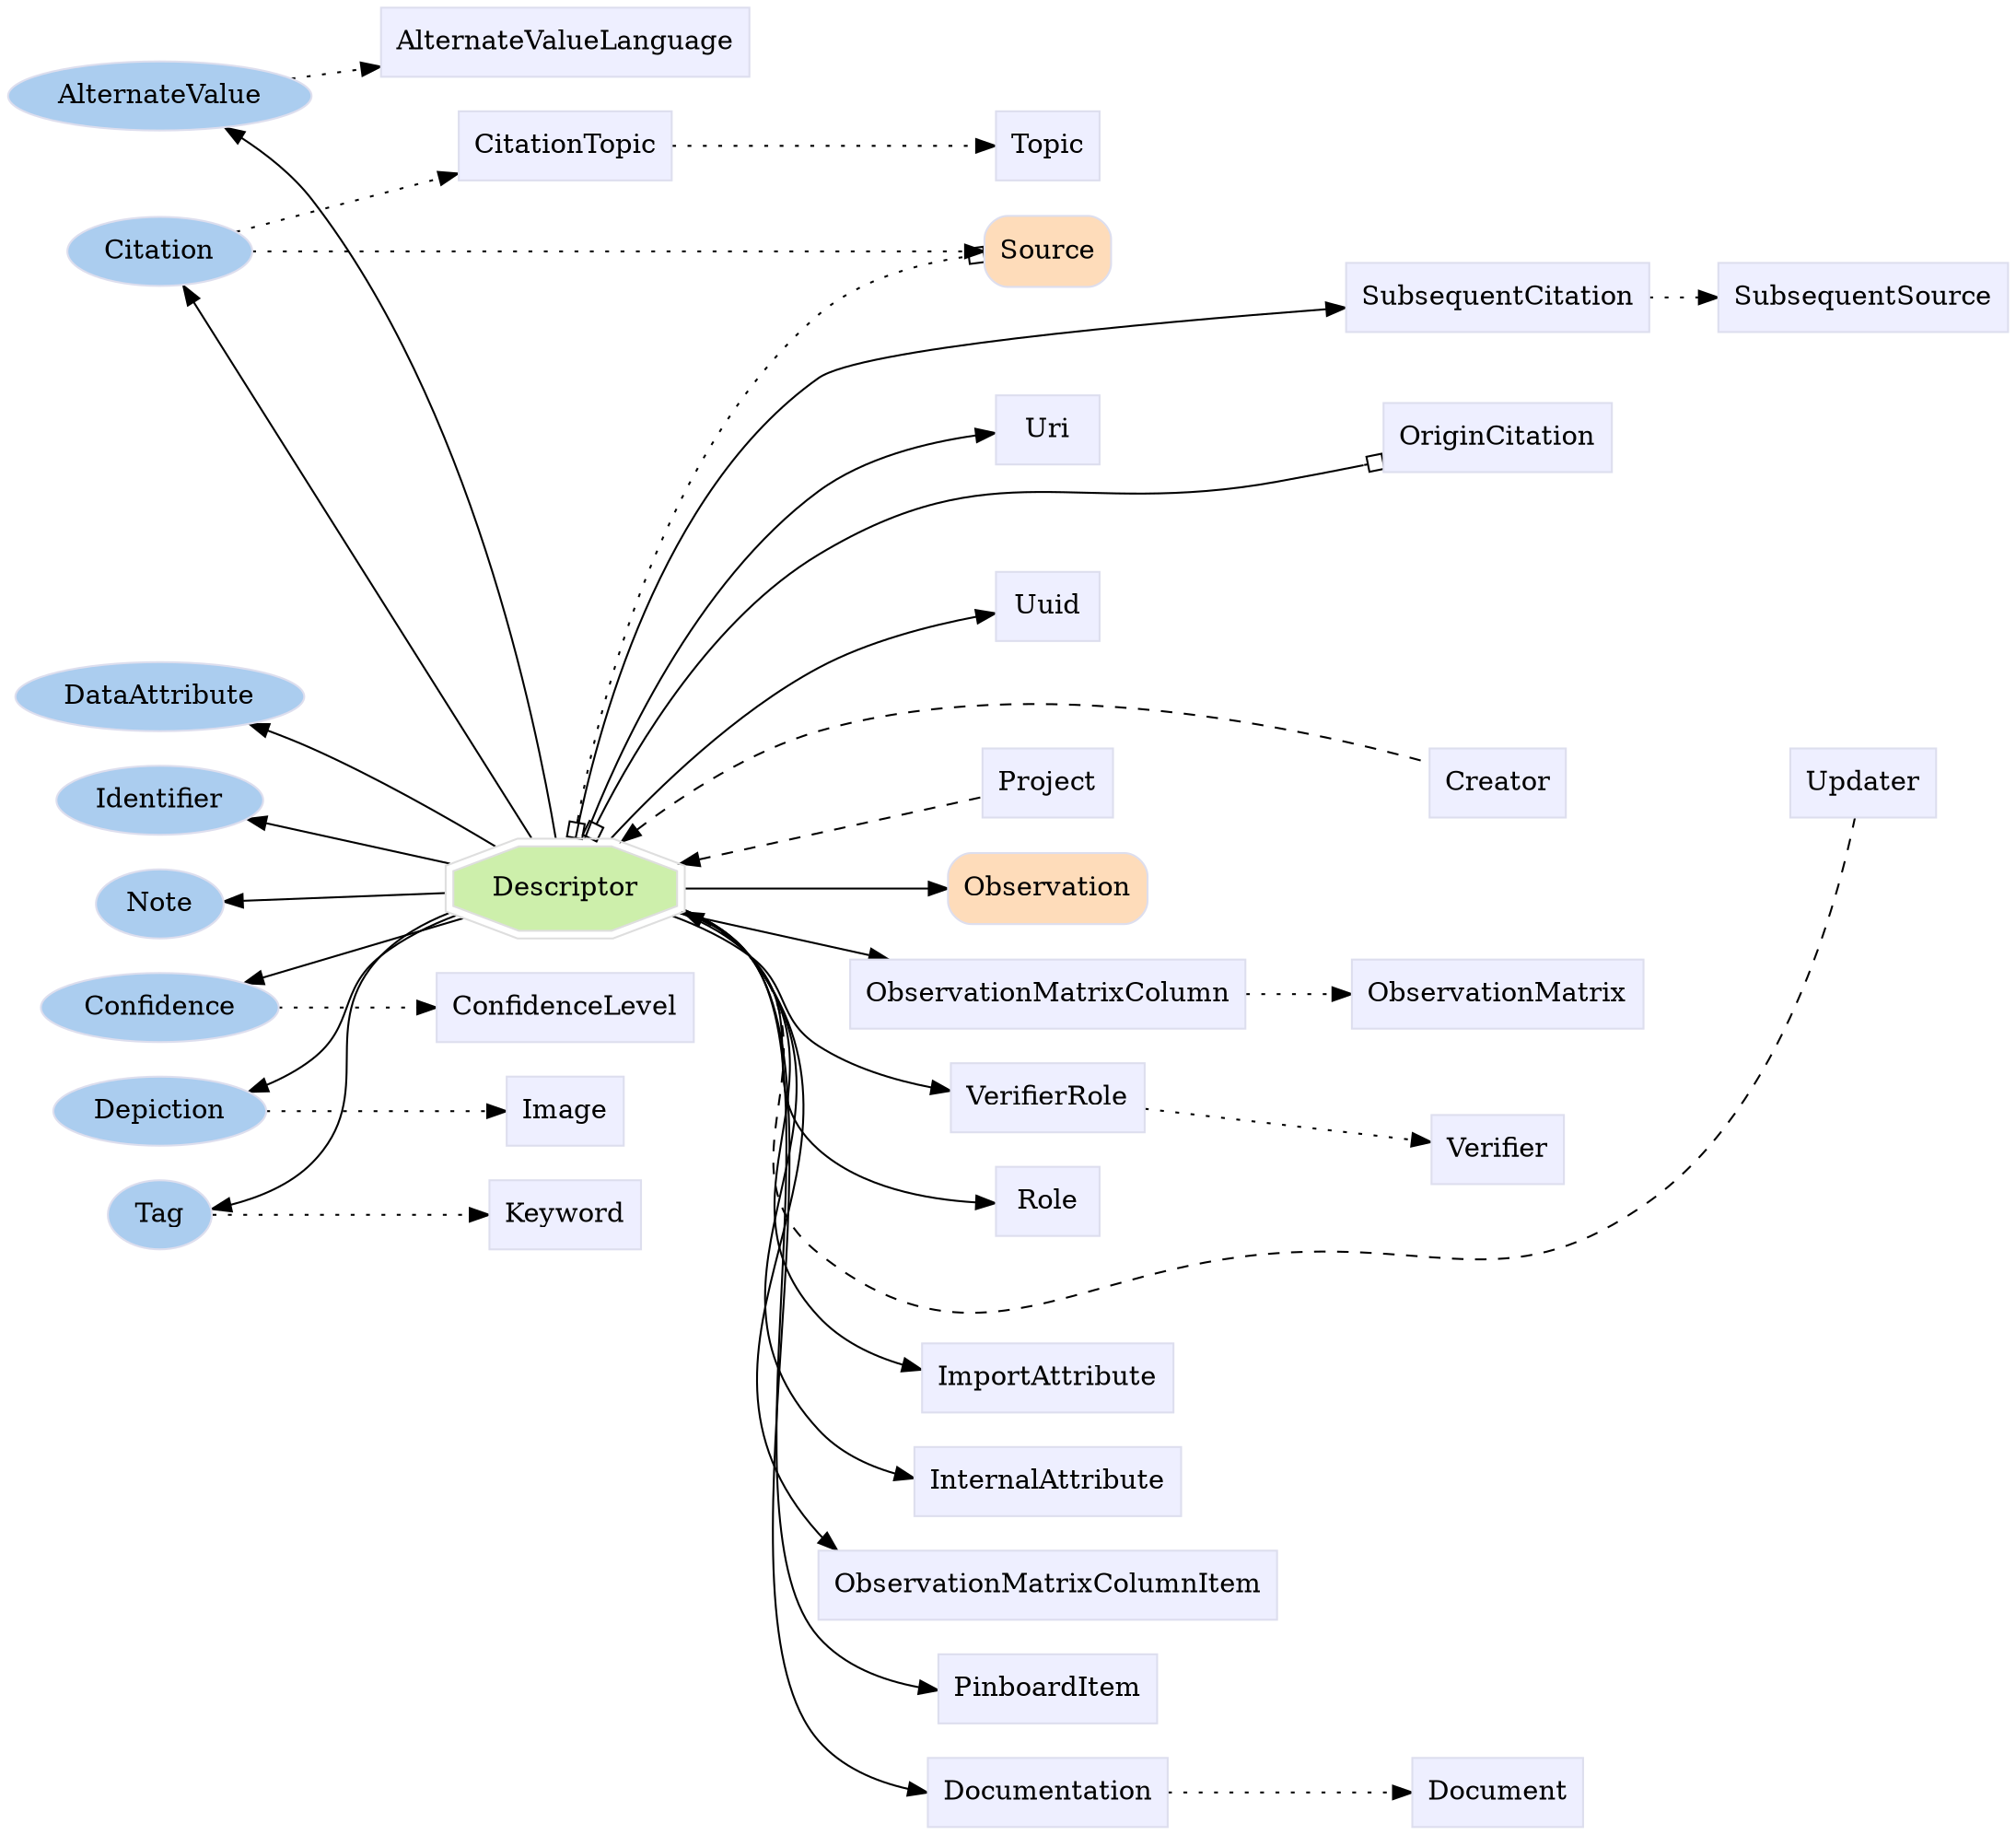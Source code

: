 digraph Descriptor {
	graph [bb="0,0,853.39,948",
		label="",
		outputorder=edgesfirst,
		rankdir=LR
	];
	node [label="\N"];
	subgraph annotator_cluster {
		graph [rank=min];
		AlternateValue	[color="#dddeee",
			fillcolor="#abcdef",
			group=annotator,
			height=0.5,
			href="/develop/Data/models.html#alternate-value",
			label=AlternateValue,
			pos="66.194,903",
			shape=oval,
			style=filled,
			target=_top,
			width=1.8387];
		Citation	[color="#dddeee",
			fillcolor="#abcdef",
			group=annotator,
			height=0.5,
			href="/develop/Data/models.html#citation",
			label=Citation,
			pos="66.194,821",
			shape=oval,
			style=filled,
			target=_top,
			width=1.1279];
		Confidence	[color="#dddeee",
			fillcolor="#abcdef",
			group=annotator,
			height=0.5,
			href="/develop/Data/models.html#confidence",
			label=Confidence,
			pos="66.194,431",
			shape=oval,
			style=filled,
			target=_top,
			width=1.4833];
		DataAttribute	[color="#dddeee",
			fillcolor="#abcdef",
			group=annotator,
			height=0.5,
			href="/develop/Data/models.html#data-attribute",
			label=DataAttribute,
			pos="66.194,593",
			shape=oval,
			style=filled,
			target=_top,
			width=1.7108];
		Depiction	[color="#dddeee",
			fillcolor="#abcdef",
			group=annotator,
			height=0.5,
			href="/develop/Data/models.html#depiction",
			label=Depiction,
			pos="66.194,377",
			shape=oval,
			style=filled,
			target=_top,
			width=1.3127];
		Identifier	[color="#dddeee",
			fillcolor="#abcdef",
			group=annotator,
			height=0.5,
			href="/develop/Data/models.html#identifier",
			label=Identifier,
			pos="66.194,539",
			shape=oval,
			style=filled,
			target=_top,
			width=1.2558];
		Tag	[color="#dddeee",
			fillcolor="#abcdef",
			group=annotator,
			height=0.5,
			href="/develop/Data/models.html#tag",
			label=Tag,
			pos="66.194,323",
			shape=oval,
			style=filled,
			target=_top,
			width=0.75];
		Note	[color="#dddeee",
			fillcolor="#abcdef",
			group=annotator,
			height=0.5,
			href="/develop/Data/models.html#note",
			label=Note,
			pos="66.194,485",
			shape=oval,
			style=filled,
			target=_top,
			width=0.80088];
	}
	subgraph core {
		Descriptor	[color="#dedede",
			fillcolor="#cdefab",
			group=target,
			height=0.61111,
			href="/develop/Data/models.html#descriptor",
			label=Descriptor,
			pos="243.51,489",
			shape=doubleoctagon,
			style=filled,
			target=_top,
			width=1.6089];
		Observation	[color="#dddeee",
			fillcolor="#fedcba",
			group=core,
			height=0.51389,
			href="/develop/Data/models.html#observation",
			label=Observation,
			pos="449.26,489",
			shape=Mrecord,
			style=filled,
			target=_top,
			width=1.1389];
		Source	[color="#dddeee",
			fillcolor="#fedcba",
			group=core,
			height=0.51389,
			href="/develop/Data/models.html#source",
			label=Source,
			pos="449.26,821",
			shape=Mrecord,
			style=filled,
			target=_top,
			width=0.75];
	}
	subgraph supporting {
		AlternateValueLanguage	[color="#dddeee",
			fillcolor="#eeefff",
			group=supporting,
			height=0.5,
			href="/develop/Data/models.html#alternate-value-language",
			label=AlternateValueLanguage,
			pos="243.51,930",
			shape=box,
			style=filled,
			target=_top,
			width=2.0868];
		CitationTopic	[color="#dddeee",
			fillcolor="#eeefff",
			group=supporting,
			height=0.5,
			href="/develop/Data/models.html#citation-topic",
			label=CitationTopic,
			pos="243.51,876",
			shape=box,
			style=filled,
			target=_top,
			width=1.2639];
		ConfidenceLevel	[color="#dddeee",
			fillcolor="#eeefff",
			group=supporting,
			height=0.5,
			href="/develop/Data/models.html#confidence-level",
			label=ConfidenceLevel,
			pos="243.51,431",
			shape=box,
			style=filled,
			target=_top,
			width=1.5139];
		Documentation	[color="#dddeee",
			fillcolor="#eeefff",
			group=supporting,
			height=0.5,
			href="/develop/Data/models.html#documentation",
			label=Documentation,
			pos="449.26,18",
			shape=box,
			style=filled,
			target=_top,
			width=1.3889];
		Document	[color="#dddeee",
			fillcolor="#eeefff",
			group=supporting,
			height=0.5,
			href="/develop/Data/models.html#document",
			label=Document,
			pos="640.76,18",
			shape=box,
			style=filled,
			target=_top,
			width=1.0139];
		Image	[color="#dddeee",
			fillcolor="#eeefff",
			group=supporting,
			height=0.5,
			href="/develop/Data/models.html#image",
			label=Image,
			pos="243.51,377",
			shape=box,
			style=filled,
			target=_top,
			width=0.75];
		ImportAttribute	[color="#dddeee",
			fillcolor="#eeefff",
			group=supporting,
			height=0.5,
			href="/develop/Data/models.html#import-attribute",
			label=ImportAttribute,
			pos="449.26,234",
			shape=box,
			style=filled,
			target=_top,
			width=1.4201];
		InternalAttribute	[color="#dddeee",
			fillcolor="#eeefff",
			group=supporting,
			height=0.5,
			href="/develop/Data/models.html#internal-attribute",
			label=InternalAttribute,
			pos="449.26,180",
			shape=box,
			style=filled,
			target=_top,
			width=1.4826];
		Keyword	[color="#dddeee",
			fillcolor="#eeefff",
			group=supporting,
			height=0.5,
			href="/develop/Data/models.html#keyword",
			label=Keyword,
			pos="243.51,323",
			shape=box,
			style=filled,
			target=_top,
			width=0.92014];
		ObservationMatrixColumn	[color="#dddeee",
			fillcolor="#eeefff",
			group=supporting,
			height=0.5,
			href="/develop/Data/models.html#observation-matrix-column",
			label=ObservationMatrixColumn,
			pos="449.26,434",
			shape=box,
			style=filled,
			target=_top,
			width=2.2743];
		ObservationMatrix	[color="#dddeee",
			fillcolor="#eeefff",
			group=supporting,
			height=0.5,
			href="/develop/Data/models.html#observation-matrix",
			label=ObservationMatrix,
			pos="640.76,434",
			shape=box,
			style=filled,
			target=_top,
			width=1.6597];
		ObservationMatrixColumnItem	[color="#dddeee",
			fillcolor="#eeefff",
			group=supporting,
			height=0.5,
			href="/develop/Data/models.html#observation-matrix-column-item",
			label=ObservationMatrixColumnItem,
			pos="449.26,126",
			shape=box,
			style=filled,
			target=_top,
			width=2.6285];
		PinboardItem	[color="#dddeee",
			fillcolor="#eeefff",
			group=supporting,
			height=0.5,
			href="/develop/Data/models.html#pinboard-item",
			label=PinboardItem,
			pos="449.26,72",
			shape=box,
			style=filled,
			target=_top,
			width=1.2535];
		Role	[color="#dddeee",
			fillcolor="#eeefff",
			group=supporting,
			height=0.5,
			href="/develop/Data/models.html#role",
			label=Role,
			pos="449.26,326",
			shape=box,
			style=filled,
			target=_top,
			width=0.75];
		SubsequentCitation	[color="#dddeee",
			fillcolor="#eeefff",
			group=supporting,
			height=0.5,
			href="/develop/Data/models.html#subsequent-citation",
			label=SubsequentCitation,
			pos="640.76,797",
			shape=box,
			style=filled,
			target=_top,
			width=1.691];
		SubsequentSource	[color="#dddeee",
			fillcolor="#eeefff",
			group=supporting,
			height=0.5,
			href="/develop/Data/models.html#subsequent-source",
			label=SubsequentSource,
			pos="795.51,797",
			shape=box,
			style=filled,
			target=_top,
			width=1.6076];
		Topic	[color="#dddeee",
			fillcolor="#eeefff",
			group=supporting,
			height=0.5,
			href="/develop/Data/models.html#topic",
			label=Topic,
			pos="449.26,876",
			shape=box,
			style=filled,
			target=_top,
			width=0.75];
		Uri	[color="#dddeee",
			fillcolor="#eeefff",
			group=supporting,
			height=0.5,
			href="/develop/Data/models.html#uri",
			label=Uri,
			pos="449.26,728",
			shape=box,
			style=filled,
			target=_top,
			width=0.75];
		Uuid	[color="#dddeee",
			fillcolor="#eeefff",
			group=supporting,
			height=0.5,
			href="/develop/Data/models.html#uuid",
			label=Uuid,
			pos="449.26,636",
			shape=box,
			style=filled,
			target=_top,
			width=0.75];
		VerifierRole	[color="#dddeee",
			fillcolor="#eeefff",
			group=supporting,
			height=0.5,
			href="/develop/Data/models.html#verifier-role",
			label=VerifierRole,
			pos="449.26,380",
			shape=box,
			style=filled,
			target=_top,
			width=1.1493];
		Verifier	[color="#dddeee",
			fillcolor="#eeefff",
			group=supporting,
			height=0.5,
			href="/develop/Data/models.html#verifier",
			label=Verifier,
			pos="640.76,353",
			shape=box,
			style=filled,
			target=_top,
			width=0.79514];
		Creator	[color="#dddeee",
			fillcolor="#eeefff",
			group=supporting,
			height=0.5,
			href="/develop/Data/models.html#creator",
			label=Creator,
			pos="640.76,544",
			shape=box,
			style=filled,
			target=_top,
			width=0.78472];
		Project	[color="#dddeee",
			fillcolor="#eeefff",
			group=supporting,
			height=0.5,
			href="/develop/Data/models.html#project",
			label=Project,
			pos="449.26,544",
			shape=box,
			style=filled,
			target=_top,
			width=0.75347];
		Updater	[color="#dddeee",
			fillcolor="#eeefff",
			group=supporting,
			height=0.5,
			href="/develop/Data/models.html#updater",
			label=Updater,
			pos="795.51,544",
			shape=box,
			style=filled,
			target=_top,
			width=0.82639];
		OriginCitation	[color="#dddeee",
			fillcolor="#eeefff",
			group=supporting,
			height=0.5,
			href="/develop/Data/models.html#origin-citation",
			label=OriginCitation,
			pos="640.76,701",
			shape=box,
			style=filled,
			target=_top,
			width=1.316];
	}
	AlternateValue -> AlternateValueLanguage	[pos="e,168.05,918.53 124.6,911.84 134.9,913.43 145.84,915.11 156.74,916.79",
		style=dotted];
	Citation -> Source	[pos="e,421.9,821 107.25,821 181.29,821 338.54,821 410.68,821",
		style=dotted];
	Citation -> CitationTopic	[pos="e,197.77,861.96 100.17,831.35 124.62,839.02 158.52,849.65 187.11,858.62",
		style=dotted];
	Confidence -> ConfidenceLevel	[pos="e,188.73,431 119.8,431 137.92,431 158.44,431 177.44,431",
		style=dotted];
	Depiction -> Image	[pos="e,216.21,377 113.72,377 142.26,377 178.33,377 205.03,377",
		style=dotted];
	Tag -> Keyword	[pos="e,210.12,323 93.441,323 121.3,323 165.78,323 198.91,323",
		style=dotted];
	Descriptor -> AlternateValue	[pos="e,93.57,886.2 240.08,511.48 232.74,570.97 206.59,735.68 132.39,848 124.54,859.87 113.4,870.58 102.55,879.33"];
	Descriptor -> Citation	[pos="e,76.62,803.15 230.8,511.19 199.83,569.83 115.86,728.84 81.823,793.3"];
	Descriptor -> Confidence	[pos="e,105.24,443.59 197.72,474.18 172.69,465.9 141.47,455.57 115.84,447.09"];
	Descriptor -> DataAttribute	[pos="e,105.42,578.8 216.42,509.69 194.74,526.26 162.66,549.4 132.39,566 127.08,568.91 121.4,571.7 115.68,574.31"];
	Descriptor -> Depiction	[pos="e,104.15,387.92 196.63,474.75 186.68,470.36 176.68,464.83 168.39,458 146.13,439.65 154.68,422.31 132.39,404 126.98,399.56 120.75,\
395.76 114.32,392.53"];
	Descriptor -> Identifier	[pos="e,103.52,528.64 194.58,502.67 169.67,509.78 139.32,518.43 114.5,525.51"];
	Descriptor -> Tag	[pos="e,92.415,328.08 193.65,475.57 184.32,471.19 175.32,465.46 168.39,458 133.97,420.92 166.87,387.02 132.39,350 124.58,341.62 113.78,\
335.76 103.21,331.69"];
	Descriptor -> Note	[pos="e,95.362,485.64 185.36,487.7 159.69,487.11 130.02,486.43 106.84,485.9"];
	Descriptor -> Observation	[pos="e,407.84,489 301.81,489 331.5,489 367.48,489 396.35,489"];
	Descriptor -> Source	[arrowhead=obox,
		arrowtail=obox,
		dir=both,
		pos="s,246.35,511.19 e,422.03,817.9 247.49,521.31 254.77,581.92 278.83,713.25 354.64,788 369.96,803.11 392.61,811.33 411.8,815.79",
		style=dotted];
	Descriptor -> Documentation	[pos="e,398.8,21.198 295.54,476.36 304.49,471.94 312.8,466 318.64,458 372.97,383.6 296.1,116.14 354.64,45 363.12,34.692 375.27,28.174 \
388.01,24.088"];
	Descriptor -> ImportAttribute	[pos="e,397.88,240.98 294.56,476.08 303.7,471.68 312.32,465.81 318.64,458 373.23,390.49 297.82,331.65 354.64,266 363.16,256.16 374.84,\
249.33 387.07,244.61"];
	Descriptor -> InternalAttribute	[pos="e,395.78,184.34 295.2,476.1 304.18,471.71 312.58,465.83 318.64,458 387.61,368.87 280.65,292 354.64,207 362.63,197.82 373.53,191.66 \
385.07,187.56"];
	Descriptor -> ObservationMatrixColumn	[pos="e,379.77,452.49 293.83,475.69 316.3,469.62 343.47,462.29 368.71,455.47"];
	Descriptor -> ObservationMatrixColumnItem	[pos="e,363.83,144.4 295.35,476.22 304.32,471.81 312.67,465.91 318.64,458 400.82,349.02 266.31,257.07 354.64,153 354.89,152.7 355.15,152.4 \
355.42,152.1"];
	Descriptor -> PinboardItem	[pos="e,403.75,74.293 295.46,476.3 304.42,471.89 312.74,465.96 318.64,458 414.06,329.12 251.95,222.16 354.64,99 364.22,87.507 378.36,80.733 \
392.76,76.789"];
	Descriptor -> Role	[pos="e,422.02,327.15 293.32,475.52 302.66,471.15 311.68,465.43 318.64,458 352.36,421.99 318.9,387.01 354.64,353 369.66,338.71 391.76,\
331.91 410.71,328.71"];
	Descriptor -> SubsequentCitation	[pos="e,579.41,794.98 246.52,511.23 252.48,563.19 275.02,692.92 354.64,755 386.94,780.19 494.57,790.34 567.95,794.38"];
	Descriptor -> Uri	[pos="e,421.83,724.36 250.37,511.18 262.61,553.27 294.83,645.05 354.64,696 370.45,709.47 392.21,717.35 410.77,721.92"];
	Descriptor -> Uuid	[pos="e,422.15,630.63 260.38,511.11 279.88,536.8 315.26,578.86 354.64,604 371.82,614.97 393.2,622.65 411.18,627.73"];
	Descriptor -> VerifierRole	[pos="e,407.84,385.49 290.27,474.58 300.22,470.2 310.26,464.72 318.64,458 340.28,440.64 332.03,423.09 354.64,407 367.05,398.17 382.31,\
392.21 396.89,388.19"];
	Descriptor -> Creator	[dir=back,
		pos="s,265.64,511.41 273.91,519.23 294.49,538.13 323.75,560.76 354.64,571 445.26,601.03 560.33,570.83 612.2,553.85",
		style=dashed];
	Descriptor -> Project	[dir=back,
		pos="s,293.83,502.31 304.53,505.2 343.46,515.71 392.26,528.88 421.82,536.86",
		style=dashed];
	Descriptor -> Updater	[dir=back,
		pos="s,294.33,475.9 304.34,470.33 309.69,466.88 314.6,462.81 318.64,458 365.24,402.52 298.03,344.22 354.64,299 420.35,246.5 460.08,291.88 \
543.89,299 614.76,305.02 645.83,281.9 701.64,326 766.67,377.4 786.87,482.94 792.52,525.55",
		style=dashed];
	Descriptor -> OriginCitation	[arrowhead=obox,
		arrowtail=obox,
		dir=both,
		pos="s,251.61,511.33 e,593.11,699.52 255.11,520.95 270.29,561.31 302.32,629.5 354.64,663 391.37,686.52 510.7,695.63 582.82,699.05"];
	Observation -> ObservationMatrix	[pos="e,580.56,451.18 490.45,477.34 513.46,470.66 542.99,462.09 569.7,454.33",
		style=invis];
	Source -> SubsequentCitation	[pos="e,579.71,804.61 476.61,817.66 500.36,814.66 536.37,810.09 568.53,806.02",
		style=invis];
	Source -> OriginCitation	[pos="e,610.85,719.31 476.61,804.31 509.01,783.8 564.24,748.82 601.36,725.32",
		style=invis];
	CitationTopic -> Topic	[pos="e,421.8,876 289.48,876 325.75,876 376.19,876 410.42,876",
		style=dotted];
	Documentation -> Document	[pos="e,603.88,18 499.56,18 528.28,18 564.31,18 592.65,18",
		style=dotted];
	ObservationMatrixColumn -> ObservationMatrix	[pos="e,580.79,434 531.45,434 544.14,434 557.16,434 569.58,434",
		style=dotted];
	Role -> Verifier	[pos="e,611.79,349.01 476.61,329.75 508.73,334.33 563.3,342.11 600.41,347.39",
		style=invis];
	SubsequentCitation -> SubsequentSource	[pos="e,737.57,797 702.13,797 710.07,797 718.25,797 726.3,797",
		style=dotted];
	VerifierRole -> Verifier	[pos="e,611.76,356.99 490.92,374.21 523.36,369.58 568.54,363.15 600.59,358.58",
		style=dotted];
	Creator -> Updater	[pos="e,765.5,544 669.42,544 693.09,544 727.47,544 754.19,544",
		style=invis];
	Project -> Creator	[pos="e,612.1,544 476.61,544 508.82,544 563.61,544 600.72,544",
		style=invis];
}
